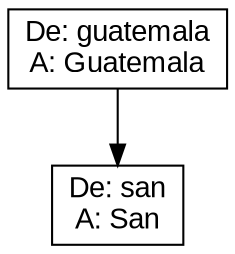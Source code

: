 digraph L {
  node [shape=record fontname=Arial];
0 [label="De: guatemala\lA: Guatemala"]
1 [label="De: san\lA: San"]
0 -> 1
 }